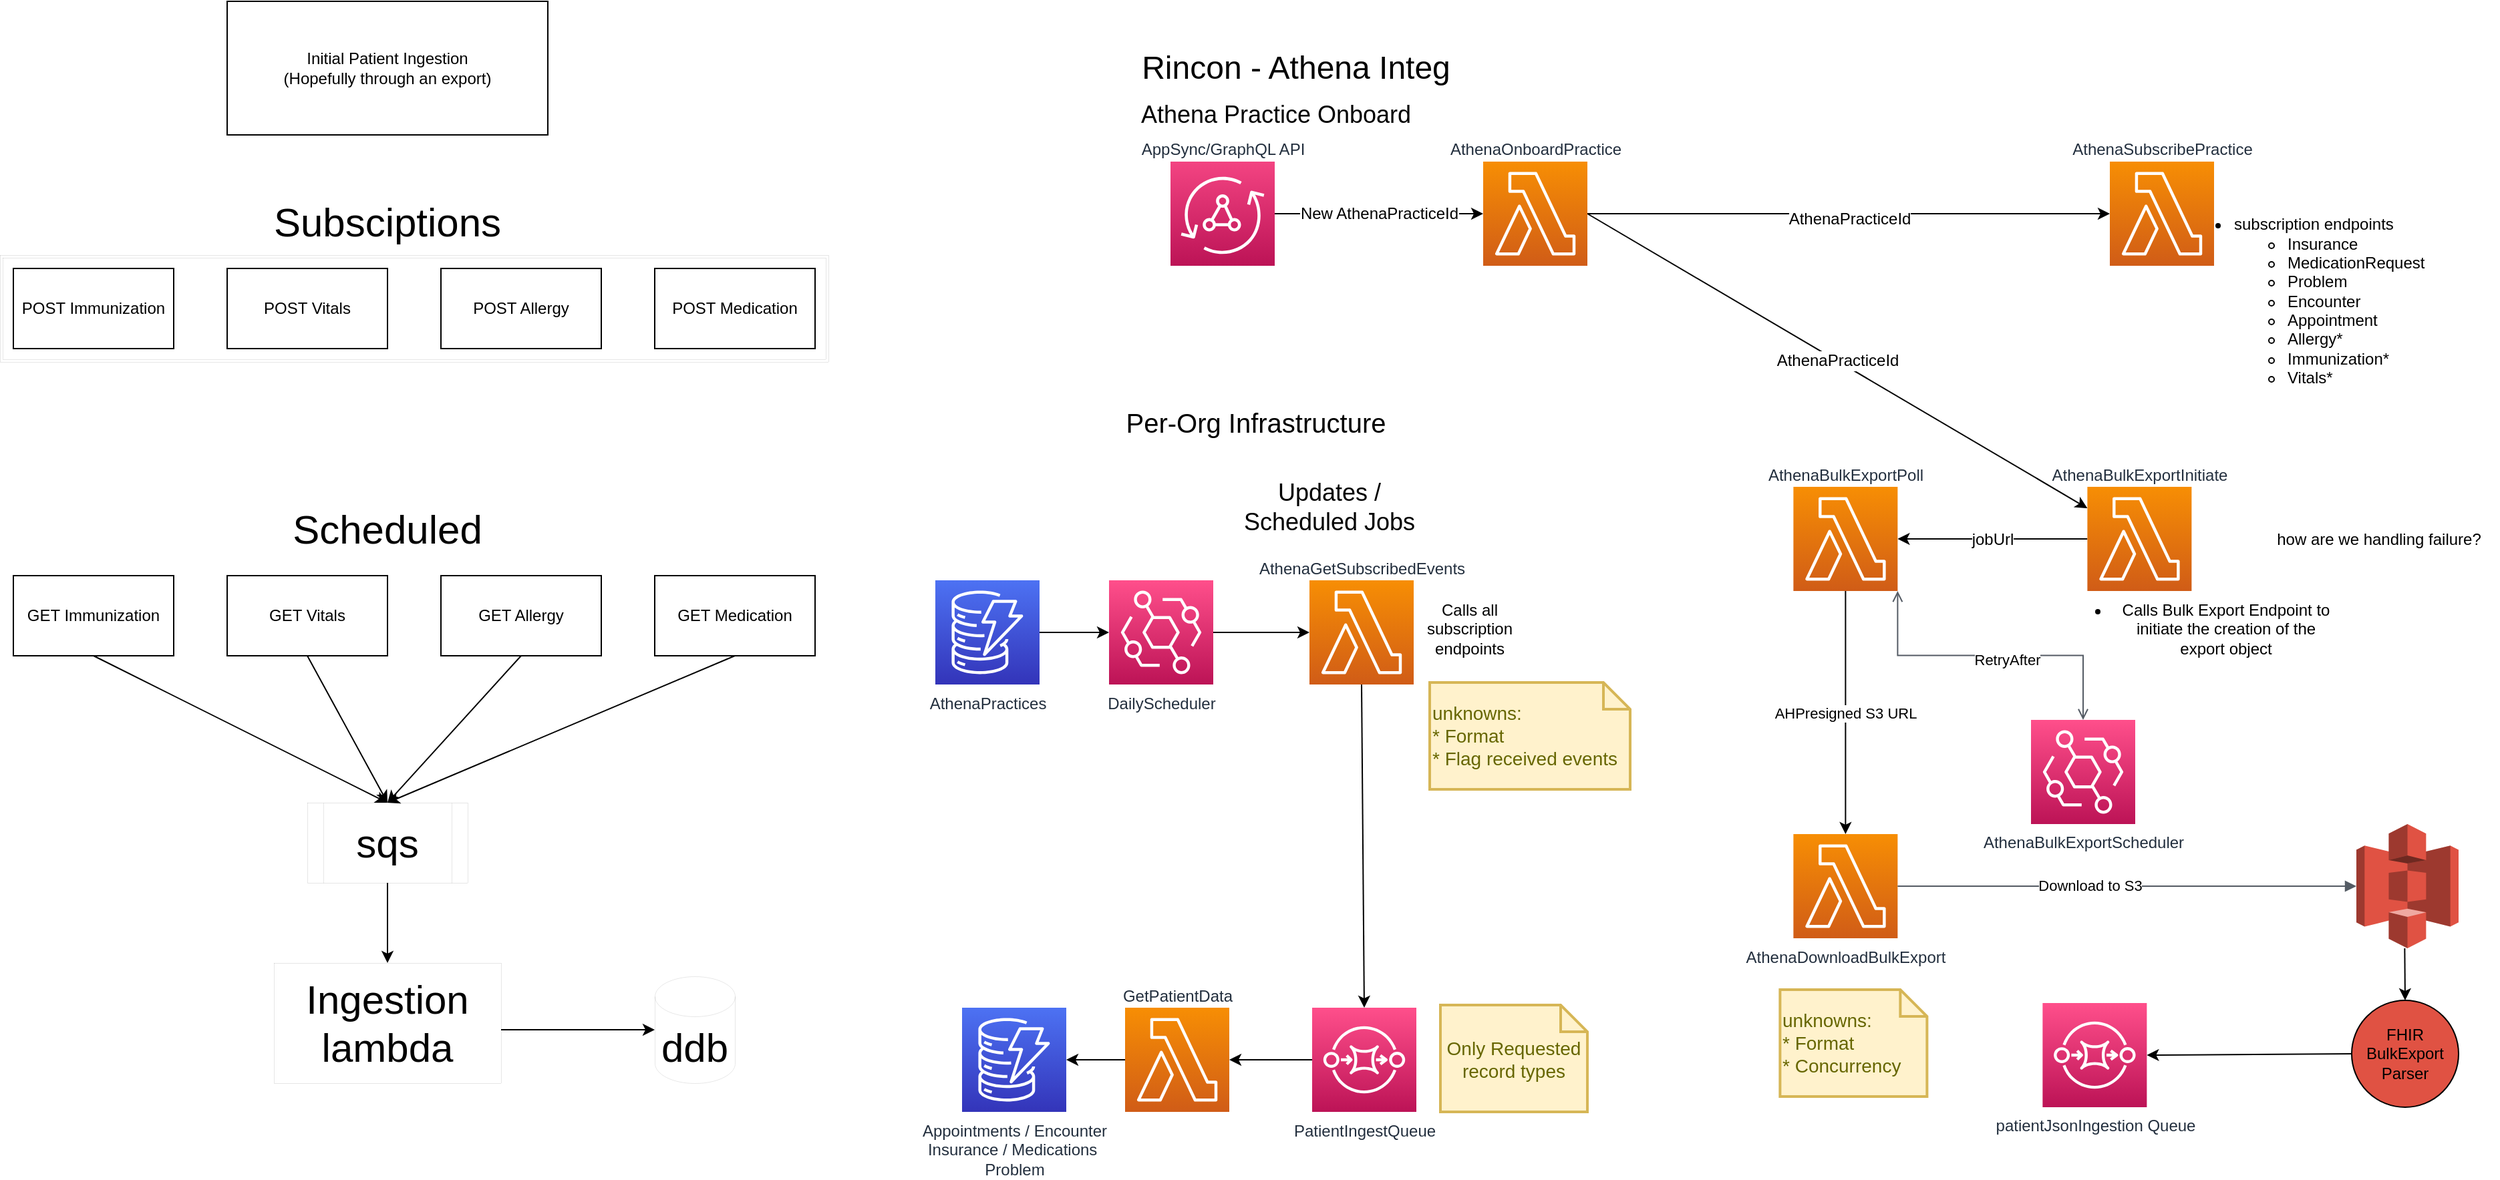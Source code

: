<mxfile>
    <diagram id="qBb4_GqLNoIKR6zqsaRt" name="Page-1">
        <mxGraphModel dx="1506" dy="829" grid="1" gridSize="10" guides="1" tooltips="1" connect="1" arrows="1" fold="1" page="1" pageScale="1" pageWidth="1920" pageHeight="1200" math="0" shadow="0">
            <root>
                <mxCell id="0"/>
                <mxCell id="1" parent="0"/>
                <mxCell id="2" value="Initial Patient Ingestion&lt;br&gt;(Hopefully through an export)" style="rounded=0;whiteSpace=wrap;html=1;" parent="1" vertex="1">
                    <mxGeometry x="200" y="40" width="240" height="100" as="geometry"/>
                </mxCell>
                <mxCell id="3" value="POST Immunization" style="rounded=0;whiteSpace=wrap;html=1;" parent="1" vertex="1">
                    <mxGeometry x="40" y="240" width="120" height="60" as="geometry"/>
                </mxCell>
                <mxCell id="4" value="POST Vitals" style="rounded=0;whiteSpace=wrap;html=1;" parent="1" vertex="1">
                    <mxGeometry x="200" y="240" width="120" height="60" as="geometry"/>
                </mxCell>
                <mxCell id="5" value="POST Allergy" style="rounded=0;whiteSpace=wrap;html=1;" parent="1" vertex="1">
                    <mxGeometry x="360" y="240" width="120" height="60" as="geometry"/>
                </mxCell>
                <mxCell id="6" value="POST Medication" style="rounded=0;whiteSpace=wrap;html=1;" parent="1" vertex="1">
                    <mxGeometry x="520" y="240" width="120" height="60" as="geometry"/>
                </mxCell>
                <mxCell id="8" value="Subsciptions" style="text;html=1;strokeColor=none;fillColor=none;align=center;verticalAlign=middle;whiteSpace=wrap;rounded=0;strokeWidth=0;fontSize=30;" parent="1" vertex="1">
                    <mxGeometry x="290" y="190" width="60" height="30" as="geometry"/>
                </mxCell>
                <mxCell id="9" value="GET Immunization" style="rounded=0;whiteSpace=wrap;html=1;" parent="1" vertex="1">
                    <mxGeometry x="40" y="470" width="120" height="60" as="geometry"/>
                </mxCell>
                <mxCell id="10" value="GET Vitals" style="rounded=0;whiteSpace=wrap;html=1;" parent="1" vertex="1">
                    <mxGeometry x="200" y="470" width="120" height="60" as="geometry"/>
                </mxCell>
                <mxCell id="11" value="GET Allergy" style="rounded=0;whiteSpace=wrap;html=1;" parent="1" vertex="1">
                    <mxGeometry x="360" y="470" width="120" height="60" as="geometry"/>
                </mxCell>
                <mxCell id="12" value="GET Medication" style="rounded=0;whiteSpace=wrap;html=1;" parent="1" vertex="1">
                    <mxGeometry x="520" y="470" width="120" height="60" as="geometry"/>
                </mxCell>
                <mxCell id="15" value="Scheduled" style="text;html=1;strokeColor=none;fillColor=none;align=center;verticalAlign=middle;whiteSpace=wrap;rounded=0;strokeWidth=0;fontSize=30;" parent="1" vertex="1">
                    <mxGeometry x="290" y="420" width="60" height="30" as="geometry"/>
                </mxCell>
                <mxCell id="17" value="sqs" style="shape=process;whiteSpace=wrap;html=1;backgroundOutline=1;strokeWidth=0;fontSize=30;" parent="1" vertex="1">
                    <mxGeometry x="260" y="640" width="120" height="60" as="geometry"/>
                </mxCell>
                <mxCell id="18" value="" style="endArrow=classic;html=1;fontSize=30;exitX=0.5;exitY=1;exitDx=0;exitDy=0;entryX=0.5;entryY=0;entryDx=0;entryDy=0;" parent="1" source="11" target="17" edge="1">
                    <mxGeometry width="50" height="50" relative="1" as="geometry">
                        <mxPoint x="360" y="440" as="sourcePoint"/>
                        <mxPoint x="430" y="620" as="targetPoint"/>
                    </mxGeometry>
                </mxCell>
                <mxCell id="19" value="" style="endArrow=classic;html=1;fontSize=30;entryX=0.5;entryY=0;entryDx=0;entryDy=0;exitX=0.5;exitY=1;exitDx=0;exitDy=0;" parent="1" source="12" target="17" edge="1">
                    <mxGeometry width="50" height="50" relative="1" as="geometry">
                        <mxPoint x="580" y="540" as="sourcePoint"/>
                        <mxPoint x="330" y="650" as="targetPoint"/>
                    </mxGeometry>
                </mxCell>
                <mxCell id="20" value="" style="endArrow=classic;html=1;fontSize=30;exitX=0.5;exitY=1;exitDx=0;exitDy=0;" parent="1" source="10" edge="1">
                    <mxGeometry width="50" height="50" relative="1" as="geometry">
                        <mxPoint x="360" y="440" as="sourcePoint"/>
                        <mxPoint x="320" y="640" as="targetPoint"/>
                    </mxGeometry>
                </mxCell>
                <mxCell id="21" value="" style="endArrow=classic;html=1;fontSize=30;exitX=0.5;exitY=1;exitDx=0;exitDy=0;entryX=0.5;entryY=0;entryDx=0;entryDy=0;" parent="1" source="9" target="17" edge="1">
                    <mxGeometry width="50" height="50" relative="1" as="geometry">
                        <mxPoint x="440" y="550" as="sourcePoint"/>
                        <mxPoint x="340" y="660" as="targetPoint"/>
                    </mxGeometry>
                </mxCell>
                <mxCell id="22" value="" style="endArrow=classic;html=1;fontSize=30;exitX=0.5;exitY=1;exitDx=0;exitDy=0;" parent="1" source="17" edge="1">
                    <mxGeometry width="50" height="50" relative="1" as="geometry">
                        <mxPoint x="350" y="780" as="sourcePoint"/>
                        <mxPoint x="320" y="760" as="targetPoint"/>
                    </mxGeometry>
                </mxCell>
                <mxCell id="23" value="Ingestion lambda" style="rounded=0;whiteSpace=wrap;html=1;strokeWidth=0;fontSize=30;" parent="1" vertex="1">
                    <mxGeometry x="235" y="760" width="170" height="90" as="geometry"/>
                </mxCell>
                <mxCell id="24" value="" style="endArrow=classic;html=1;fontSize=30;" parent="1" edge="1">
                    <mxGeometry width="50" height="50" relative="1" as="geometry">
                        <mxPoint x="405" y="810" as="sourcePoint"/>
                        <mxPoint x="520" y="810" as="targetPoint"/>
                    </mxGeometry>
                </mxCell>
                <mxCell id="25" value="ddb" style="shape=cylinder3;whiteSpace=wrap;html=1;boundedLbl=1;backgroundOutline=1;size=15;strokeWidth=0;fontSize=30;" parent="1" vertex="1">
                    <mxGeometry x="520" y="770" width="60" height="80" as="geometry"/>
                </mxCell>
                <mxCell id="27" value="" style="shape=ext;double=1;rounded=0;whiteSpace=wrap;html=1;strokeWidth=0;fontSize=30;fillColor=none;" parent="1" vertex="1">
                    <mxGeometry x="30" y="230" width="620" height="80" as="geometry"/>
                </mxCell>
                <mxCell id="45" value="&lt;font style=&quot;font-size: 12px;&quot;&gt;AthenaPracticeId&lt;/font&gt;" style="edgeStyle=none;html=1;exitX=1;exitY=0.5;exitDx=0;exitDy=0;exitPerimeter=0;fontSize=24;" parent="1" source="28" target="39" edge="1">
                    <mxGeometry relative="1" as="geometry">
                        <Array as="points">
                            <mxPoint x="1389" y="199"/>
                        </Array>
                    </mxGeometry>
                </mxCell>
                <mxCell id="48" value="AthenaPracticeId" style="edgeStyle=none;html=1;exitX=1;exitY=0.5;exitDx=0;exitDy=0;exitPerimeter=0;fontSize=12;" parent="1" source="28" target="49" edge="1">
                    <mxGeometry relative="1" as="geometry">
                        <mxPoint x="1379" y="340" as="targetPoint"/>
                    </mxGeometry>
                </mxCell>
                <mxCell id="28" value="AthenaOnboardPractice&lt;br&gt;" style="sketch=0;points=[[0,0,0],[0.25,0,0],[0.5,0,0],[0.75,0,0],[1,0,0],[0,1,0],[0.25,1,0],[0.5,1,0],[0.75,1,0],[1,1,0],[0,0.25,0],[0,0.5,0],[0,0.75,0],[1,0.25,0],[1,0.5,0],[1,0.75,0]];outlineConnect=0;fontColor=#232F3E;gradientColor=#F78E04;gradientDirection=north;fillColor=#D05C17;strokeColor=#ffffff;dashed=0;verticalLabelPosition=top;verticalAlign=bottom;align=center;html=1;fontSize=12;fontStyle=0;aspect=fixed;shape=mxgraph.aws4.resourceIcon;resIcon=mxgraph.aws4.lambda;labelPosition=center;" parent="1" vertex="1">
                    <mxGeometry x="1140" y="160" width="78" height="78" as="geometry"/>
                </mxCell>
                <mxCell id="34" value="&lt;font style=&quot;font-size: 24px;&quot;&gt;Rincon - Athena Integ&lt;/font&gt;" style="text;html=1;strokeColor=none;fillColor=none;align=center;verticalAlign=middle;whiteSpace=wrap;rounded=0;fontSize=18;" parent="1" vertex="1">
                    <mxGeometry x="880" y="75" width="240" height="30" as="geometry"/>
                </mxCell>
                <mxCell id="39" value="AthenaSubscribePractice" style="sketch=0;points=[[0,0,0],[0.25,0,0],[0.5,0,0],[0.75,0,0],[1,0,0],[0,1,0],[0.25,1,0],[0.5,1,0],[0.75,1,0],[1,1,0],[0,0.25,0],[0,0.5,0],[0,0.75,0],[1,0.25,0],[1,0.5,0],[1,0.75,0]];outlineConnect=0;fontColor=#232F3E;gradientColor=#F78E04;gradientDirection=north;fillColor=#D05C17;strokeColor=#ffffff;dashed=0;verticalLabelPosition=top;verticalAlign=bottom;align=center;html=1;fontSize=12;fontStyle=0;aspect=fixed;shape=mxgraph.aws4.resourceIcon;resIcon=mxgraph.aws4.lambda;labelPosition=center;" parent="1" vertex="1">
                    <mxGeometry x="1609" y="160" width="78" height="78" as="geometry"/>
                </mxCell>
                <mxCell id="46" value="&lt;div&gt;&lt;span style=&quot;font-size: 12px;&quot;&gt;&lt;br&gt;&lt;/span&gt;&lt;/div&gt;&lt;ul style=&quot;border-color: var(--border-color); font-size: 12px;&quot;&gt;&lt;li&gt;&lt;span style=&quot;background-color: initial;&quot;&gt;subscription endpoints&lt;/span&gt;&lt;br&gt;&lt;/li&gt;&lt;ul style=&quot;border-color: var(--border-color);&quot;&gt;&lt;li style=&quot;border-color: var(--border-color);&quot;&gt;Insurance&lt;/li&gt;&lt;li style=&quot;border-color: var(--border-color);&quot;&gt;MedicationRequest&lt;/li&gt;&lt;li style=&quot;border-color: var(--border-color);&quot;&gt;Problem&lt;/li&gt;&lt;li style=&quot;border-color: var(--border-color);&quot;&gt;Encounter&lt;/li&gt;&lt;li style=&quot;border-color: var(--border-color);&quot;&gt;Appointment&lt;/li&gt;&lt;li style=&quot;border-color: var(--border-color);&quot;&gt;Allergy*&lt;/li&gt;&lt;li style=&quot;border-color: var(--border-color);&quot;&gt;Immunization*&lt;/li&gt;&lt;li style=&quot;border-color: var(--border-color);&quot;&gt;Vitals*&lt;/li&gt;&lt;/ul&gt;&lt;/ul&gt;" style="text;html=1;strokeColor=none;fillColor=none;align=left;verticalAlign=middle;whiteSpace=wrap;rounded=0;fontSize=24;" parent="1" vertex="1">
                    <mxGeometry x="1660" y="140" width="210" height="220" as="geometry"/>
                </mxCell>
                <mxCell id="52" value="jobUrl" style="edgeStyle=none;html=1;exitX=0;exitY=0.5;exitDx=0;exitDy=0;exitPerimeter=0;fontSize=12;" parent="1" source="49" target="55" edge="1">
                    <mxGeometry relative="1" as="geometry">
                        <mxPoint x="1182.19" y="173.5" as="targetPoint"/>
                    </mxGeometry>
                </mxCell>
                <mxCell id="49" value="AthenaBulkExportInitiate" style="sketch=0;points=[[0,0,0],[0.25,0,0],[0.5,0,0],[0.75,0,0],[1,0,0],[0,1,0],[0.25,1,0],[0.5,1,0],[0.75,1,0],[1,1,0],[0,0.25,0],[0,0.5,0],[0,0.75,0],[1,0.25,0],[1,0.5,0],[1,0.75,0]];outlineConnect=0;fontColor=#232F3E;gradientColor=#F78E04;gradientDirection=north;fillColor=#D05C17;strokeColor=#ffffff;dashed=0;verticalLabelPosition=top;verticalAlign=bottom;align=center;html=1;fontSize=12;fontStyle=0;aspect=fixed;shape=mxgraph.aws4.resourceIcon;resIcon=mxgraph.aws4.lambda;labelPosition=center;" parent="1" vertex="1">
                    <mxGeometry x="1592.19" y="403.5" width="78" height="78" as="geometry"/>
                </mxCell>
                <mxCell id="50" value="&lt;ul&gt;&lt;li&gt;&lt;span style=&quot;background-color: initial;&quot;&gt;Calls Bulk Export Endpoint to initiate the creation of the export object&lt;/span&gt;&lt;/li&gt;&lt;/ul&gt;" style="text;html=1;strokeColor=none;fillColor=none;align=center;verticalAlign=middle;whiteSpace=wrap;rounded=0;fontSize=12;" parent="1" vertex="1">
                    <mxGeometry x="1571.19" y="481.5" width="210" height="57.5" as="geometry"/>
                </mxCell>
                <mxCell id="51" value="New AthenaPracticeId" style="endArrow=classic;html=1;fontSize=12;exitX=1;exitY=0.5;exitDx=0;exitDy=0;exitPerimeter=0;entryX=0;entryY=0.5;entryDx=0;entryDy=0;entryPerimeter=0;" parent="1" source="88" target="28" edge="1">
                    <mxGeometry width="50" height="50" relative="1" as="geometry">
                        <mxPoint x="990" y="200" as="sourcePoint"/>
                        <mxPoint x="1100" y="198.5" as="targetPoint"/>
                    </mxGeometry>
                </mxCell>
                <mxCell id="53" value="&lt;font style=&quot;font-size: 18px;&quot;&gt;Athena Practice Onboard&lt;/font&gt;" style="text;html=1;strokeColor=none;fillColor=none;align=center;verticalAlign=middle;whiteSpace=wrap;rounded=0;fontSize=12;" parent="1" vertex="1">
                    <mxGeometry x="880" y="110" width="210" height="30" as="geometry"/>
                </mxCell>
                <mxCell id="54" value="Updates / Scheduled Jobs" style="text;html=1;strokeColor=none;fillColor=none;align=center;verticalAlign=middle;whiteSpace=wrap;rounded=0;fontSize=18;" parent="1" vertex="1">
                    <mxGeometry x="950" y="403.5" width="150" height="30" as="geometry"/>
                </mxCell>
                <mxCell id="78" value="AHPresigned S3 URL" style="edgeStyle=none;html=1;" parent="1" source="55" target="77" edge="1">
                    <mxGeometry relative="1" as="geometry"/>
                </mxCell>
                <mxCell id="55" value="AthenaBulkExportPoll" style="sketch=0;points=[[0,0,0],[0.25,0,0],[0.5,0,0],[0.75,0,0],[1,0,0],[0,1,0],[0.25,1,0],[0.5,1,0],[0.75,1,0],[1,1,0],[0,0.25,0],[0,0.5,0],[0,0.75,0],[1,0.25,0],[1,0.5,0],[1,0.75,0]];outlineConnect=0;fontColor=#232F3E;gradientColor=#F78E04;gradientDirection=north;fillColor=#D05C17;strokeColor=#ffffff;dashed=0;verticalLabelPosition=top;verticalAlign=bottom;align=center;html=1;fontSize=12;fontStyle=0;aspect=fixed;shape=mxgraph.aws4.resourceIcon;resIcon=mxgraph.aws4.lambda;labelPosition=center;" parent="1" vertex="1">
                    <mxGeometry x="1372.19" y="403.5" width="78" height="78" as="geometry"/>
                </mxCell>
                <mxCell id="56" value="AthenaGetSubscribedEvents" style="sketch=0;points=[[0,0,0],[0.25,0,0],[0.5,0,0],[0.75,0,0],[1,0,0],[0,1,0],[0.25,1,0],[0.5,1,0],[0.75,1,0],[1,1,0],[0,0.25,0],[0,0.5,0],[0,0.75,0],[1,0.25,0],[1,0.5,0],[1,0.75,0]];outlineConnect=0;fontColor=#232F3E;gradientColor=#F78E04;gradientDirection=north;fillColor=#D05C17;strokeColor=#ffffff;dashed=0;verticalLabelPosition=top;verticalAlign=bottom;align=center;html=1;fontSize=12;fontStyle=0;aspect=fixed;shape=mxgraph.aws4.resourceIcon;resIcon=mxgraph.aws4.lambda;labelPosition=center;" parent="1" vertex="1">
                    <mxGeometry x="1010" y="473.5" width="78" height="78" as="geometry"/>
                </mxCell>
                <mxCell id="57" value="Calls all subscription endpoints" style="text;html=1;strokeColor=none;fillColor=none;align=center;verticalAlign=middle;whiteSpace=wrap;rounded=0;fontSize=12;" parent="1" vertex="1">
                    <mxGeometry x="1100" y="495" width="60" height="30" as="geometry"/>
                </mxCell>
                <mxCell id="123" value="" style="edgeStyle=none;html=1;" edge="1" parent="1" source="62" target="122">
                    <mxGeometry relative="1" as="geometry"/>
                </mxCell>
                <mxCell id="62" value="AthenaPractices" style="sketch=0;points=[[0,0,0],[0.25,0,0],[0.5,0,0],[0.75,0,0],[1,0,0],[0,1,0],[0.25,1,0],[0.5,1,0],[0.75,1,0],[1,1,0],[0,0.25,0],[0,0.5,0],[0,0.75,0],[1,0.25,0],[1,0.5,0],[1,0.75,0]];outlineConnect=0;fontColor=#232F3E;gradientColor=#4D72F3;gradientDirection=north;fillColor=#3334B9;strokeColor=#ffffff;dashed=0;verticalLabelPosition=bottom;verticalAlign=top;align=center;html=1;fontSize=12;fontStyle=0;aspect=fixed;shape=mxgraph.aws4.resourceIcon;resIcon=mxgraph.aws4.dynamodb;labelBackgroundColor=none;" parent="1" vertex="1">
                    <mxGeometry x="730" y="473.5" width="78" height="78" as="geometry"/>
                </mxCell>
                <mxCell id="74" value="AthenaBulkExportScheduler" style="sketch=0;points=[[0,0,0],[0.25,0,0],[0.5,0,0],[0.75,0,0],[1,0,0],[0,1,0],[0.25,1,0],[0.5,1,0],[0.75,1,0],[1,1,0],[0,0.25,0],[0,0.5,0],[0,0.75,0],[1,0.25,0],[1,0.5,0],[1,0.75,0]];outlineConnect=0;fontColor=#232F3E;gradientColor=#FF4F8B;gradientDirection=north;fillColor=#BC1356;strokeColor=#ffffff;dashed=0;verticalLabelPosition=bottom;verticalAlign=top;align=center;html=1;fontSize=12;fontStyle=0;aspect=fixed;shape=mxgraph.aws4.resourceIcon;resIcon=mxgraph.aws4.eventbridge;" parent="1" vertex="1">
                    <mxGeometry x="1550" y="578" width="78" height="78" as="geometry"/>
                </mxCell>
                <mxCell id="76" value="" style="edgeStyle=orthogonalEdgeStyle;html=1;endArrow=open;elbow=vertical;startArrow=open;startFill=0;endFill=0;strokeColor=#545B64;rounded=0;entryX=0.5;entryY=0;entryDx=0;entryDy=0;entryPerimeter=0;exitX=1;exitY=1;exitDx=0;exitDy=0;exitPerimeter=0;" parent="1" source="55" target="74" edge="1">
                    <mxGeometry width="100" relative="1" as="geometry">
                        <mxPoint x="1450.19" y="453.5" as="sourcePoint"/>
                        <mxPoint x="1512.19" y="493.5" as="targetPoint"/>
                    </mxGeometry>
                </mxCell>
                <mxCell id="79" value="RetryAfter" style="edgeLabel;html=1;align=center;verticalAlign=middle;resizable=0;points=[];" parent="76" vertex="1" connectable="0">
                    <mxGeometry x="0.105" y="-3" relative="1" as="geometry">
                        <mxPoint as="offset"/>
                    </mxGeometry>
                </mxCell>
                <mxCell id="77" value="AthenaDownloadBulkExport" style="sketch=0;points=[[0,0,0],[0.25,0,0],[0.5,0,0],[0.75,0,0],[1,0,0],[0,1,0],[0.25,1,0],[0.5,1,0],[0.75,1,0],[1,1,0],[0,0.25,0],[0,0.5,0],[0,0.75,0],[1,0.25,0],[1,0.5,0],[1,0.75,0]];outlineConnect=0;fontColor=#232F3E;gradientColor=#F78E04;gradientDirection=north;fillColor=#D05C17;strokeColor=#ffffff;dashed=0;verticalLabelPosition=bottom;verticalAlign=top;align=center;html=1;fontSize=12;fontStyle=0;aspect=fixed;shape=mxgraph.aws4.resourceIcon;resIcon=mxgraph.aws4.lambda;labelPosition=center;" parent="1" vertex="1">
                    <mxGeometry x="1372.19" y="663.5" width="78" height="78" as="geometry"/>
                </mxCell>
                <mxCell id="105" value="" style="edgeStyle=none;html=1;fontSize=20;entryX=0.5;entryY=0;entryDx=0;entryDy=0;" parent="1" target="104" edge="1">
                    <mxGeometry relative="1" as="geometry">
                        <mxPoint x="1829.677" y="749" as="sourcePoint"/>
                        <mxPoint x="1829.005" y="790.001" as="targetPoint"/>
                    </mxGeometry>
                </mxCell>
                <mxCell id="81" value="" style="outlineConnect=0;dashed=0;verticalLabelPosition=bottom;verticalAlign=top;align=center;html=1;shape=mxgraph.aws3.s3;fillColor=#E05243;gradientColor=none;" parent="1" vertex="1">
                    <mxGeometry x="1793.5" y="656" width="76.5" height="93" as="geometry"/>
                </mxCell>
                <mxCell id="82" value="" style="edgeStyle=orthogonalEdgeStyle;html=1;endArrow=block;elbow=vertical;startArrow=none;endFill=1;strokeColor=#545B64;rounded=0;exitX=1;exitY=0.5;exitDx=0;exitDy=0;exitPerimeter=0;entryX=0;entryY=0.5;entryDx=0;entryDy=0;entryPerimeter=0;" parent="1" source="77" target="81" edge="1">
                    <mxGeometry width="100" relative="1" as="geometry">
                        <mxPoint x="1492.19" y="753.5" as="sourcePoint"/>
                        <mxPoint x="1760" y="710" as="targetPoint"/>
                    </mxGeometry>
                </mxCell>
                <mxCell id="83" value="Download to S3" style="edgeLabel;html=1;align=center;verticalAlign=middle;resizable=0;points=[];" parent="82" vertex="1" connectable="0">
                    <mxGeometry x="-0.165" y="1" relative="1" as="geometry">
                        <mxPoint as="offset"/>
                    </mxGeometry>
                </mxCell>
                <mxCell id="84" value="unknowns:&lt;br&gt;&lt;div style=&quot;&quot;&gt;&lt;span style=&quot;background-color: initial;&quot;&gt;* F&lt;/span&gt;&lt;span style=&quot;background-color: initial;&quot;&gt;ormat&lt;/span&gt;&lt;/div&gt;* Concurrency" style="shape=note;strokeWidth=2;fontSize=14;size=20;whiteSpace=wrap;html=1;fillColor=#fff2cc;strokeColor=#d6b656;fontColor=#666600;align=left;" parent="1" vertex="1">
                    <mxGeometry x="1362.19" y="780" width="110" height="80" as="geometry"/>
                </mxCell>
                <mxCell id="88" value="AppSync/GraphQL API" style="points=[[0,0,0],[0.25,0,0],[0.5,0,0],[0.75,0,0],[1,0,0],[0,1,0],[0.25,1,0],[0.5,1,0],[0.75,1,0],[1,1,0],[0,0.25,0],[0,0.5,0],[0,0.75,0],[1,0.25,0],[1,0.5,0],[1,0.75,0]];outlineConnect=0;fontColor=#232F3E;gradientColor=#F34482;gradientDirection=north;fillColor=#BC1356;strokeColor=#ffffff;dashed=0;verticalLabelPosition=top;verticalAlign=bottom;align=center;html=1;fontSize=12;fontStyle=0;aspect=fixed;shape=mxgraph.aws4.resourceIcon;resIcon=mxgraph.aws4.appsync;labelPosition=center;" parent="1" vertex="1">
                    <mxGeometry x="906" y="160" width="78" height="78" as="geometry"/>
                </mxCell>
                <mxCell id="91" value="Per-Org Infrastructure" style="text;html=1;strokeColor=none;fillColor=none;align=center;verticalAlign=middle;whiteSpace=wrap;rounded=0;fontSize=20;" parent="1" vertex="1">
                    <mxGeometry x="850" y="340" width="240" height="30" as="geometry"/>
                </mxCell>
                <mxCell id="118" value="" style="edgeStyle=none;html=1;" edge="1" parent="1" source="92" target="117">
                    <mxGeometry relative="1" as="geometry"/>
                </mxCell>
                <mxCell id="92" value="PatientIngestQueue" style="sketch=0;points=[[0,0,0],[0.25,0,0],[0.5,0,0],[0.75,0,0],[1,0,0],[0,1,0],[0.25,1,0],[0.5,1,0],[0.75,1,0],[1,1,0],[0,0.25,0],[0,0.5,0],[0,0.75,0],[1,0.25,0],[1,0.5,0],[1,0.75,0]];outlineConnect=0;fontColor=#232F3E;gradientColor=#FF4F8B;gradientDirection=north;fillColor=#BC1356;strokeColor=#ffffff;dashed=0;verticalLabelPosition=bottom;verticalAlign=top;align=center;html=1;fontSize=12;fontStyle=0;aspect=fixed;shape=mxgraph.aws4.resourceIcon;resIcon=mxgraph.aws4.sqs;" parent="1" vertex="1">
                    <mxGeometry x="1012" y="793.5" width="78" height="78" as="geometry"/>
                </mxCell>
                <mxCell id="96" value="Appointments / Encounter&lt;br&gt;Insurance / Medications&amp;nbsp;&lt;br&gt;Problem" style="sketch=0;points=[[0,0,0],[0.25,0,0],[0.5,0,0],[0.75,0,0],[1,0,0],[0,1,0],[0.25,1,0],[0.5,1,0],[0.75,1,0],[1,1,0],[0,0.25,0],[0,0.5,0],[0,0.75,0],[1,0.25,0],[1,0.5,0],[1,0.75,0]];outlineConnect=0;fontColor=#232F3E;gradientColor=#4D72F3;gradientDirection=north;fillColor=#3334B9;strokeColor=#ffffff;dashed=0;verticalLabelPosition=bottom;verticalAlign=top;align=center;html=1;fontSize=12;fontStyle=0;aspect=fixed;shape=mxgraph.aws4.resourceIcon;resIcon=mxgraph.aws4.dynamodb;" parent="1" vertex="1">
                    <mxGeometry x="750" y="793.5" width="78" height="78" as="geometry"/>
                </mxCell>
                <mxCell id="103" value="unknowns:&lt;br&gt;* Format&lt;br&gt;* Flag received events" style="shape=note;strokeWidth=2;fontSize=14;size=20;whiteSpace=wrap;html=1;fillColor=#fff2cc;strokeColor=#d6b656;fontColor=#666600;align=left;" parent="1" vertex="1">
                    <mxGeometry x="1100" y="550" width="150" height="80" as="geometry"/>
                </mxCell>
                <mxCell id="104" value="FHIR&lt;br&gt;BulkExport Parser" style="ellipse;whiteSpace=wrap;html=1;verticalAlign=middle;fillColor=#E05243;dashed=0;gradientColor=none;" parent="1" vertex="1">
                    <mxGeometry x="1790" y="788" width="80" height="80" as="geometry"/>
                </mxCell>
                <mxCell id="110" value="how are we handling failure?" style="text;html=1;align=center;verticalAlign=middle;resizable=0;points=[];autosize=1;strokeColor=none;fillColor=none;" vertex="1" parent="1">
                    <mxGeometry x="1720" y="427.5" width="180" height="30" as="geometry"/>
                </mxCell>
                <mxCell id="115" value="patientJsonIngestion Queue" style="sketch=0;points=[[0,0,0],[0.25,0,0],[0.5,0,0],[0.75,0,0],[1,0,0],[0,1,0],[0.25,1,0],[0.5,1,0],[0.75,1,0],[1,1,0],[0,0.25,0],[0,0.5,0],[0,0.75,0],[1,0.25,0],[1,0.5,0],[1,0.75,0]];outlineConnect=0;fontColor=#232F3E;gradientColor=#FF4F8B;gradientDirection=north;fillColor=#BC1356;strokeColor=#ffffff;dashed=0;verticalLabelPosition=bottom;verticalAlign=top;align=center;html=1;fontSize=12;fontStyle=0;aspect=fixed;shape=mxgraph.aws4.resourceIcon;resIcon=mxgraph.aws4.sqs;" vertex="1" parent="1">
                    <mxGeometry x="1558.69" y="790" width="78" height="78" as="geometry"/>
                </mxCell>
                <mxCell id="116" value="" style="endArrow=classic;html=1;entryX=1;entryY=0.5;entryDx=0;entryDy=0;entryPerimeter=0;exitX=0;exitY=0.5;exitDx=0;exitDy=0;" edge="1" parent="1" source="104" target="115">
                    <mxGeometry width="50" height="50" relative="1" as="geometry">
                        <mxPoint x="1780" y="850" as="sourcePoint"/>
                        <mxPoint x="1428.69" y="660" as="targetPoint"/>
                    </mxGeometry>
                </mxCell>
                <mxCell id="119" value="" style="edgeStyle=none;html=1;" edge="1" parent="1" source="117" target="96">
                    <mxGeometry relative="1" as="geometry"/>
                </mxCell>
                <mxCell id="117" value="GetPatientData" style="sketch=0;points=[[0,0,0],[0.25,0,0],[0.5,0,0],[0.75,0,0],[1,0,0],[0,1,0],[0.25,1,0],[0.5,1,0],[0.75,1,0],[1,1,0],[0,0.25,0],[0,0.5,0],[0,0.75,0],[1,0.25,0],[1,0.5,0],[1,0.75,0]];outlineConnect=0;fontColor=#232F3E;gradientColor=#F78E04;gradientDirection=north;fillColor=#D05C17;strokeColor=#ffffff;dashed=0;verticalLabelPosition=top;verticalAlign=bottom;align=center;html=1;fontSize=12;fontStyle=0;aspect=fixed;shape=mxgraph.aws4.resourceIcon;resIcon=mxgraph.aws4.lambda;labelPosition=center;" vertex="1" parent="1">
                    <mxGeometry x="872" y="793.5" width="78" height="78" as="geometry"/>
                </mxCell>
                <mxCell id="120" value="" style="endArrow=classic;html=1;exitX=0.5;exitY=1;exitDx=0;exitDy=0;exitPerimeter=0;entryX=0.5;entryY=0;entryDx=0;entryDy=0;entryPerimeter=0;" edge="1" parent="1" source="56" target="92">
                    <mxGeometry width="50" height="50" relative="1" as="geometry">
                        <mxPoint x="1230" y="840" as="sourcePoint"/>
                        <mxPoint x="1280" y="790" as="targetPoint"/>
                    </mxGeometry>
                </mxCell>
                <mxCell id="121" value="Only Requested&lt;br&gt;record types" style="shape=note;strokeWidth=2;fontSize=14;size=20;whiteSpace=wrap;html=1;fillColor=#fff2cc;strokeColor=#d6b656;fontColor=#666600;" vertex="1" parent="1">
                    <mxGeometry x="1108" y="791.5" width="110.0" height="80" as="geometry"/>
                </mxCell>
                <mxCell id="124" value="" style="edgeStyle=none;html=1;" edge="1" parent="1" source="122" target="56">
                    <mxGeometry relative="1" as="geometry"/>
                </mxCell>
                <mxCell id="122" value="DailyScheduler" style="sketch=0;points=[[0,0,0],[0.25,0,0],[0.5,0,0],[0.75,0,0],[1,0,0],[0,1,0],[0.25,1,0],[0.5,1,0],[0.75,1,0],[1,1,0],[0,0.25,0],[0,0.5,0],[0,0.75,0],[1,0.25,0],[1,0.5,0],[1,0.75,0]];outlineConnect=0;fontColor=#232F3E;gradientColor=#FF4F8B;gradientDirection=north;fillColor=#BC1356;strokeColor=#ffffff;dashed=0;verticalLabelPosition=bottom;verticalAlign=top;align=center;html=1;fontSize=12;fontStyle=0;aspect=fixed;shape=mxgraph.aws4.resourceIcon;resIcon=mxgraph.aws4.eventbridge;" vertex="1" parent="1">
                    <mxGeometry x="860" y="473.5" width="78" height="78" as="geometry"/>
                </mxCell>
            </root>
        </mxGraphModel>
    </diagram>
</mxfile>